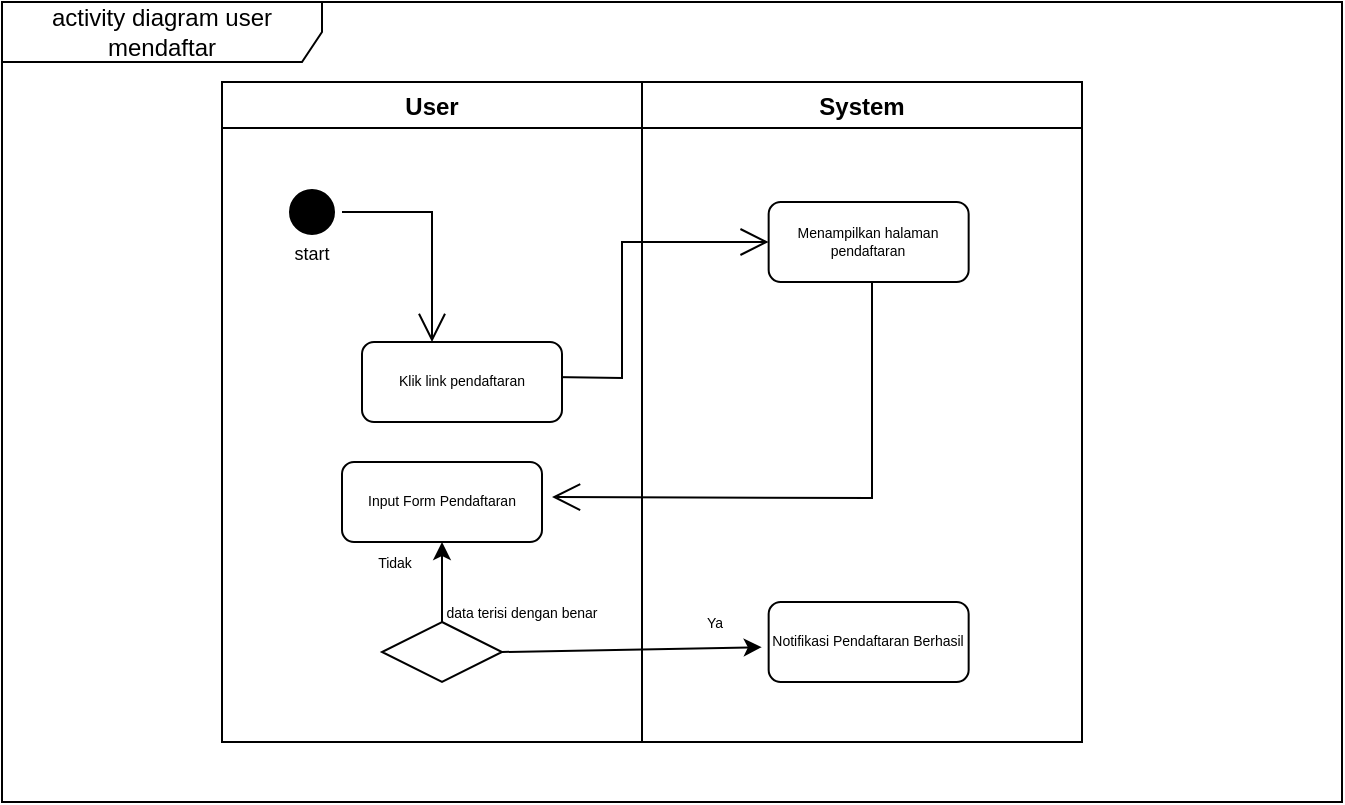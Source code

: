 <mxfile version="17.4.6" type="github">
  <diagram id="xu2mb1g7uYP6MgzBX0Nj" name="Page-1">
    <mxGraphModel dx="496" dy="249" grid="1" gridSize="10" guides="1" tooltips="1" connect="1" arrows="1" fold="1" page="1" pageScale="1" pageWidth="850" pageHeight="1100" math="0" shadow="0">
      <root>
        <mxCell id="0" />
        <mxCell id="1" parent="0" />
        <mxCell id="U-rz6DUYJOyuGDaAJLVC-1" value="activity diagram user mendaftar" style="shape=umlFrame;whiteSpace=wrap;html=1;width=160;height=30;" parent="1" vertex="1">
          <mxGeometry x="130" y="40" width="670" height="400" as="geometry" />
        </mxCell>
        <mxCell id="U-rz6DUYJOyuGDaAJLVC-14" value="User" style="swimlane;" parent="1" vertex="1">
          <mxGeometry x="240" y="80" width="210" height="330" as="geometry" />
        </mxCell>
        <mxCell id="U-rz6DUYJOyuGDaAJLVC-29" value="" style="rhombus;whiteSpace=wrap;html=1;fontSize=9;strokeColor=#000000;" parent="U-rz6DUYJOyuGDaAJLVC-14" vertex="1">
          <mxGeometry x="80" y="270" width="60" height="30" as="geometry" />
        </mxCell>
        <mxCell id="U-rz6DUYJOyuGDaAJLVC-32" value="&lt;font style=&quot;font-size: 7px&quot;&gt;data terisi dengan benar&lt;/font&gt;" style="text;html=1;strokeColor=none;fillColor=none;align=center;verticalAlign=middle;whiteSpace=wrap;rounded=0;fontSize=9;" parent="U-rz6DUYJOyuGDaAJLVC-14" vertex="1">
          <mxGeometry x="110" y="250" width="80" height="30" as="geometry" />
        </mxCell>
        <mxCell id="U-rz6DUYJOyuGDaAJLVC-15" value="System" style="swimlane;startSize=23;" parent="1" vertex="1">
          <mxGeometry x="450" y="80" width="220" height="330" as="geometry" />
        </mxCell>
        <mxCell id="U-rz6DUYJOyuGDaAJLVC-19" value="" style="ellipse;html=1;shape=startState;fillColor=#000000;strokeColor=#000000;" parent="1" vertex="1">
          <mxGeometry x="270" y="130" width="30" height="30" as="geometry" />
        </mxCell>
        <mxCell id="U-rz6DUYJOyuGDaAJLVC-21" value="&lt;font style=&quot;font-size: 9px&quot;&gt;start&lt;/font&gt;" style="text;html=1;strokeColor=none;fillColor=none;align=center;verticalAlign=middle;whiteSpace=wrap;rounded=0;" parent="1" vertex="1">
          <mxGeometry x="255" y="150" width="60" height="30" as="geometry" />
        </mxCell>
        <mxCell id="U-rz6DUYJOyuGDaAJLVC-22" value="" style="endArrow=open;endFill=1;endSize=12;html=1;rounded=0;fontSize=9;" parent="1" source="U-rz6DUYJOyuGDaAJLVC-19" edge="1">
          <mxGeometry width="160" relative="1" as="geometry">
            <mxPoint x="300" y="200" as="sourcePoint" />
            <mxPoint x="345" y="210" as="targetPoint" />
            <Array as="points">
              <mxPoint x="345" y="145" />
            </Array>
          </mxGeometry>
        </mxCell>
        <mxCell id="U-rz6DUYJOyuGDaAJLVC-25" value="" style="endArrow=open;endFill=1;endSize=12;html=1;rounded=0;fontSize=9;exitX=1;exitY=0.5;exitDx=0;exitDy=0;entryX=0;entryY=0.5;entryDx=0;entryDy=0;" parent="1" target="ygFOcXAb84O6QIB9o2_i-2" edge="1">
          <mxGeometry width="160" relative="1" as="geometry">
            <mxPoint x="405" y="227.5" as="sourcePoint" />
            <mxPoint x="490" y="161" as="targetPoint" />
            <Array as="points">
              <mxPoint x="440" y="228" />
              <mxPoint x="440" y="160" />
            </Array>
          </mxGeometry>
        </mxCell>
        <mxCell id="U-rz6DUYJOyuGDaAJLVC-27" value="" style="endArrow=open;endFill=1;endSize=12;html=1;rounded=0;fontSize=9;exitX=0.5;exitY=1;exitDx=0;exitDy=0;entryX=1;entryY=0.5;entryDx=0;entryDy=0;" parent="1" edge="1">
          <mxGeometry width="160" relative="1" as="geometry">
            <mxPoint x="565" y="180" as="sourcePoint" />
            <mxPoint x="405" y="287.5" as="targetPoint" />
            <Array as="points">
              <mxPoint x="565" y="288" />
            </Array>
          </mxGeometry>
        </mxCell>
        <mxCell id="U-rz6DUYJOyuGDaAJLVC-33" value="" style="endArrow=classic;html=1;rounded=0;fontSize=7;exitX=1;exitY=0.5;exitDx=0;exitDy=0;entryX=-0.001;entryY=0.645;entryDx=0;entryDy=0;entryPerimeter=0;" parent="1" source="U-rz6DUYJOyuGDaAJLVC-29" edge="1">
          <mxGeometry width="50" height="50" relative="1" as="geometry">
            <mxPoint x="390" y="360" as="sourcePoint" />
            <mxPoint x="509.87" y="362.575" as="targetPoint" />
          </mxGeometry>
        </mxCell>
        <mxCell id="U-rz6DUYJOyuGDaAJLVC-34" value="&lt;font style=&quot;font-size: 7px&quot;&gt;Ya&lt;/font&gt;" style="text;html=1;strokeColor=none;fillColor=none;align=center;verticalAlign=middle;whiteSpace=wrap;rounded=0;fontSize=9;" parent="1" vertex="1">
          <mxGeometry x="460" y="340" width="53.33" height="20" as="geometry" />
        </mxCell>
        <mxCell id="U-rz6DUYJOyuGDaAJLVC-35" value="&lt;font style=&quot;font-size: 7px&quot;&gt;Tidak&lt;/font&gt;" style="text;html=1;strokeColor=none;fillColor=none;align=center;verticalAlign=middle;whiteSpace=wrap;rounded=0;fontSize=9;" parent="1" vertex="1">
          <mxGeometry x="300" y="310" width="53.33" height="20" as="geometry" />
        </mxCell>
        <mxCell id="ygFOcXAb84O6QIB9o2_i-1" value="Klik link pendaftaran" style="rounded=1;whiteSpace=wrap;html=1;fontSize=7;strokeColor=#000000;" vertex="1" parent="1">
          <mxGeometry x="310" y="210" width="100" height="40" as="geometry" />
        </mxCell>
        <mxCell id="ygFOcXAb84O6QIB9o2_i-2" value="Menampilkan halaman pendaftaran" style="rounded=1;whiteSpace=wrap;html=1;fontSize=7;strokeColor=#000000;" vertex="1" parent="1">
          <mxGeometry x="513.33" y="140" width="100" height="40" as="geometry" />
        </mxCell>
        <mxCell id="ygFOcXAb84O6QIB9o2_i-3" value="Input Form Pendaftaran" style="rounded=1;whiteSpace=wrap;html=1;fontSize=7;strokeColor=#000000;" vertex="1" parent="1">
          <mxGeometry x="300.0" y="270" width="100" height="40" as="geometry" />
        </mxCell>
        <mxCell id="U-rz6DUYJOyuGDaAJLVC-30" value="" style="endArrow=classic;html=1;rounded=0;fontSize=9;exitX=0.5;exitY=0;exitDx=0;exitDy=0;" parent="1" source="U-rz6DUYJOyuGDaAJLVC-29" target="ygFOcXAb84O6QIB9o2_i-3" edge="1">
          <mxGeometry width="50" height="50" relative="1" as="geometry">
            <mxPoint x="390" y="360" as="sourcePoint" />
            <mxPoint x="345" y="305" as="targetPoint" />
          </mxGeometry>
        </mxCell>
        <mxCell id="ygFOcXAb84O6QIB9o2_i-4" value="Notifikasi Pendaftaran Berhasil" style="rounded=1;whiteSpace=wrap;html=1;fontSize=7;strokeColor=#000000;" vertex="1" parent="1">
          <mxGeometry x="513.33" y="340" width="100" height="40" as="geometry" />
        </mxCell>
      </root>
    </mxGraphModel>
  </diagram>
</mxfile>
